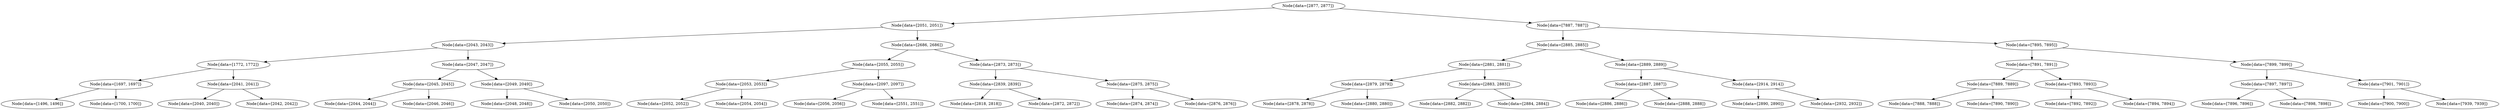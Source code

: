 digraph G{
1680594780 [label="Node{data=[2877, 2877]}"]
1680594780 -> 707666410
707666410 [label="Node{data=[2051, 2051]}"]
707666410 -> 704554690
704554690 [label="Node{data=[2043, 2043]}"]
704554690 -> 1204124943
1204124943 [label="Node{data=[1772, 1772]}"]
1204124943 -> 2104411036
2104411036 [label="Node{data=[1697, 1697]}"]
2104411036 -> 647269546
647269546 [label="Node{data=[1496, 1496]}"]
2104411036 -> 2055271948
2055271948 [label="Node{data=[1700, 1700]}"]
1204124943 -> 373408086
373408086 [label="Node{data=[2041, 2041]}"]
373408086 -> 498635297
498635297 [label="Node{data=[2040, 2040]}"]
373408086 -> 533441760
533441760 [label="Node{data=[2042, 2042]}"]
704554690 -> 1644562819
1644562819 [label="Node{data=[2047, 2047]}"]
1644562819 -> 2052403172
2052403172 [label="Node{data=[2045, 2045]}"]
2052403172 -> 589660949
589660949 [label="Node{data=[2044, 2044]}"]
2052403172 -> 1640732477
1640732477 [label="Node{data=[2046, 2046]}"]
1644562819 -> 861130902
861130902 [label="Node{data=[2049, 2049]}"]
861130902 -> 1613427479
1613427479 [label="Node{data=[2048, 2048]}"]
861130902 -> 1872292140
1872292140 [label="Node{data=[2050, 2050]}"]
707666410 -> 1381497245
1381497245 [label="Node{data=[2686, 2686]}"]
1381497245 -> 2133672993
2133672993 [label="Node{data=[2055, 2055]}"]
2133672993 -> 1219011224
1219011224 [label="Node{data=[2053, 2053]}"]
1219011224 -> 1615979304
1615979304 [label="Node{data=[2052, 2052]}"]
1219011224 -> 220689838
220689838 [label="Node{data=[2054, 2054]}"]
2133672993 -> 415118439
415118439 [label="Node{data=[2097, 2097]}"]
415118439 -> 361757066
361757066 [label="Node{data=[2056, 2056]}"]
415118439 -> 2057834672
2057834672 [label="Node{data=[2551, 2551]}"]
1381497245 -> 1276416078
1276416078 [label="Node{data=[2873, 2873]}"]
1276416078 -> 627083431
627083431 [label="Node{data=[2839, 2839]}"]
627083431 -> 1330210344
1330210344 [label="Node{data=[2818, 2818]}"]
627083431 -> 1969148641
1969148641 [label="Node{data=[2872, 2872]}"]
1276416078 -> 488680164
488680164 [label="Node{data=[2875, 2875]}"]
488680164 -> 1009003607
1009003607 [label="Node{data=[2874, 2874]}"]
488680164 -> 945317341
945317341 [label="Node{data=[2876, 2876]}"]
1680594780 -> 991060461
991060461 [label="Node{data=[7887, 7887]}"]
991060461 -> 603823073
603823073 [label="Node{data=[2885, 2885]}"]
603823073 -> 1042701661
1042701661 [label="Node{data=[2881, 2881]}"]
1042701661 -> 1160487369
1160487369 [label="Node{data=[2879, 2879]}"]
1160487369 -> 1839119752
1839119752 [label="Node{data=[2878, 2878]}"]
1160487369 -> 586355017
586355017 [label="Node{data=[2880, 2880]}"]
1042701661 -> 775126271
775126271 [label="Node{data=[2883, 2883]}"]
775126271 -> 906929433
906929433 [label="Node{data=[2882, 2882]}"]
775126271 -> 778321069
778321069 [label="Node{data=[2884, 2884]}"]
603823073 -> 338102641
338102641 [label="Node{data=[2889, 2889]}"]
338102641 -> 566643598
566643598 [label="Node{data=[2887, 2887]}"]
566643598 -> 1646466242
1646466242 [label="Node{data=[2886, 2886]}"]
566643598 -> 1831718271
1831718271 [label="Node{data=[2888, 2888]}"]
338102641 -> 1106066730
1106066730 [label="Node{data=[2914, 2914]}"]
1106066730 -> 1390711970
1390711970 [label="Node{data=[2890, 2890]}"]
1106066730 -> 672862008
672862008 [label="Node{data=[2932, 2932]}"]
991060461 -> 735996273
735996273 [label="Node{data=[7895, 7895]}"]
735996273 -> 66192717
66192717 [label="Node{data=[7891, 7891]}"]
66192717 -> 1967505429
1967505429 [label="Node{data=[7889, 7889]}"]
1967505429 -> 89617226
89617226 [label="Node{data=[7888, 7888]}"]
1967505429 -> 1561991024
1561991024 [label="Node{data=[7890, 7890]}"]
66192717 -> 1313974771
1313974771 [label="Node{data=[7893, 7893]}"]
1313974771 -> 365927748
365927748 [label="Node{data=[7892, 7892]}"]
1313974771 -> 725381524
725381524 [label="Node{data=[7894, 7894]}"]
735996273 -> 638599700
638599700 [label="Node{data=[7899, 7899]}"]
638599700 -> 1699576084
1699576084 [label="Node{data=[7897, 7897]}"]
1699576084 -> 201456964
201456964 [label="Node{data=[7896, 7896]}"]
1699576084 -> 1148816769
1148816769 [label="Node{data=[7898, 7898]}"]
638599700 -> 1616734200
1616734200 [label="Node{data=[7901, 7901]}"]
1616734200 -> 1851143998
1851143998 [label="Node{data=[7900, 7900]}"]
1616734200 -> 1832787053
1832787053 [label="Node{data=[7939, 7939]}"]
}